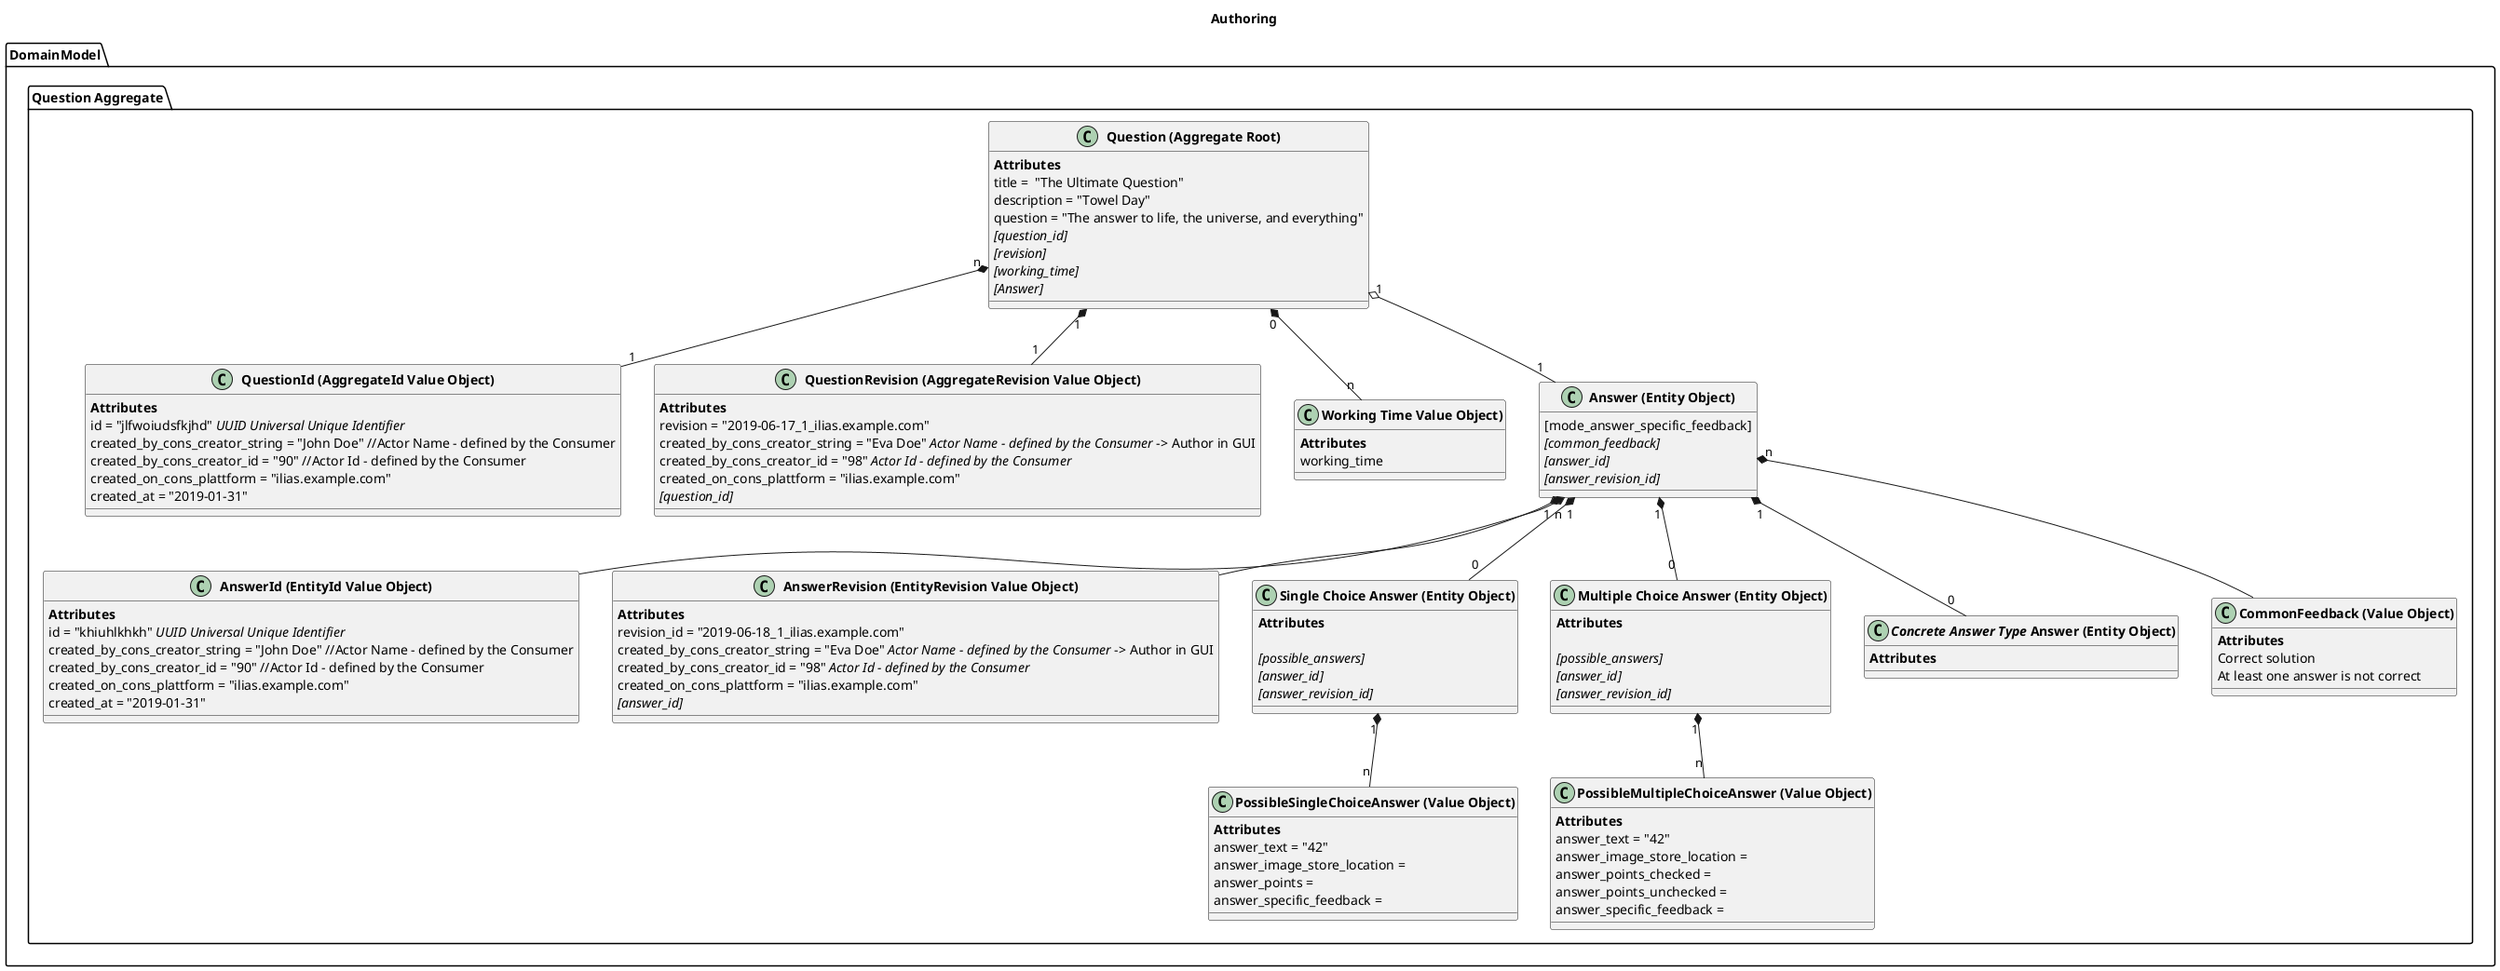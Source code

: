 @startuml
Title Authoring


package DomainModel {
package "Question Aggregate" {
	class "**QuestionId (AggregateId Value Object)**" {
		**Attributes**
		id = "jlfwoiudsfkjhd" //UUID Universal Unique Identifier//
		created_by_cons_creator_string = "John Doe" //Actor Name - defined by the Consumer
		created_by_cons_creator_id = "90" //Actor Id - defined by the Consumer
		created_on_cons_plattform = "ilias.example.com"
		created_at = "2019-01-31"
	}


	class "**QuestionRevision (AggregateRevision Value Object)**" {
		**Attributes**
		revision = "2019-06-17_1_ilias.example.com"
		created_by_cons_creator_string = "Eva Doe" //Actor Name - defined by the Consumer// -> Author in GUI
		created_by_cons_creator_id = "98" //Actor Id - defined by the Consumer//
		created_on_cons_plattform = "ilias.example.com"
		//[question_id]//
	}


	Class "**Question (Aggregate Root)**" {
		**Attributes**
		title =  "The Ultimate Question"
		description = "Towel Day"
		question = "The answer to life, the universe, and everything"
		//[question_id]//
		//[revision]//
		//[working_time]//
		//[Answer]//
	}

	Class "**Working Time Value Object)**" {
		**Attributes**
		working_time
	}

	"**Question (Aggregate Root)**" "n"*--"1" "**QuestionId (AggregateId Value Object)**"
    "**Question (Aggregate Root)**" "1"*--"1" "**QuestionRevision (AggregateRevision Value Object)**"
    "**Question (Aggregate Root)**" "0"*--"n"  "**Working Time Value Object)**"


    "**Question (Aggregate Root)**" "1" o-- "1" "**Answer (Entity Object)**"



	Class "**Answer (Entity Object)**" {
		[mode_answer_specific_feedback]
		//[common_feedback]//
		//[answer_id]//
		//[answer_revision_id]//
	}

	Class "**AnswerId (EntityId Value Object)**" {
		**Attributes**
		id = "khiuhlkhkh" //UUID Universal Unique Identifier//
		created_by_cons_creator_string = "John Doe" //Actor Name - defined by the Consumer
		created_by_cons_creator_id = "90" //Actor Id - defined by the Consumer
		created_on_cons_plattform = "ilias.example.com"
		created_at = "2019-01-31"
	}

	class "**AnswerRevision (EntityRevision Value Object)**" {
		**Attributes**
		revision_id = "2019-06-18_1_ilias.example.com"
		created_by_cons_creator_string = "Eva Doe" //Actor Name - defined by the Consumer// -> Author in GUI
		created_by_cons_creator_id = "98" //Actor Id - defined by the Consumer//
		created_on_cons_plattform = "ilias.example.com"
		//[answer_id]//
	}

	Class "**Single Choice Answer (Entity Object)**" {
		**Attributes**

		//[possible_answers]//
		//[answer_id]//
        //[answer_revision_id]//
	}

	Class "**Multiple Choice Answer (Entity Object)**" {
    		**Attributes**

    		//[possible_answers]//
    		//[answer_id]//
            //[answer_revision_id]//
    }

	Class "**PossibleSingleChoiceAnswer (Value Object)**" {
			**Attributes**
            answer_text = "42"
            answer_image_store_location =
            answer_points =
            answer_specific_feedback =
    }

	Class "**PossibleMultipleChoiceAnswer (Value Object)**" {
    		**Attributes**
			answer_text = "42"
	        answer_image_store_location =
	        answer_points_checked =
	        answer_points_unchecked =
	        answer_specific_feedback =
    }

    Class "**//Concrete Answer Type// Answer (Entity Object)**" {
           **Attributes**
    }




	 "**Answer (Entity Object)**" "n"*-- "**AnswerId (EntityId Value Object)**"
     "**Answer (Entity Object)**" "1"*-- "**AnswerRevision (EntityRevision Value Object)**"

     "**Answer (Entity Object)**" "1"*-- "0" "**Single Choice Answer (Entity Object)**"
        "**Single Choice Answer (Entity Object)**" "1"*-- "n" "**PossibleSingleChoiceAnswer (Value Object)**"

     "**Answer (Entity Object)**" "1"*-- "0" "**Multiple Choice Answer (Entity Object)**"
         "**Multiple Choice Answer (Entity Object)**" "1"*-- "n" "**PossibleMultipleChoiceAnswer (Value Object)**"

     "**Answer (Entity Object)**" "1"*-- "0" "**//Concrete Answer Type// Answer (Entity Object)**"



	Class "**CommonFeedback (Value Object)**" {
		**Attributes**
    	Correct solution
    	At least one answer is not correct
    }

     "**Answer (Entity Object)**" "n"*-- "**CommonFeedback (Value Object)**"



}

}
@enduml
